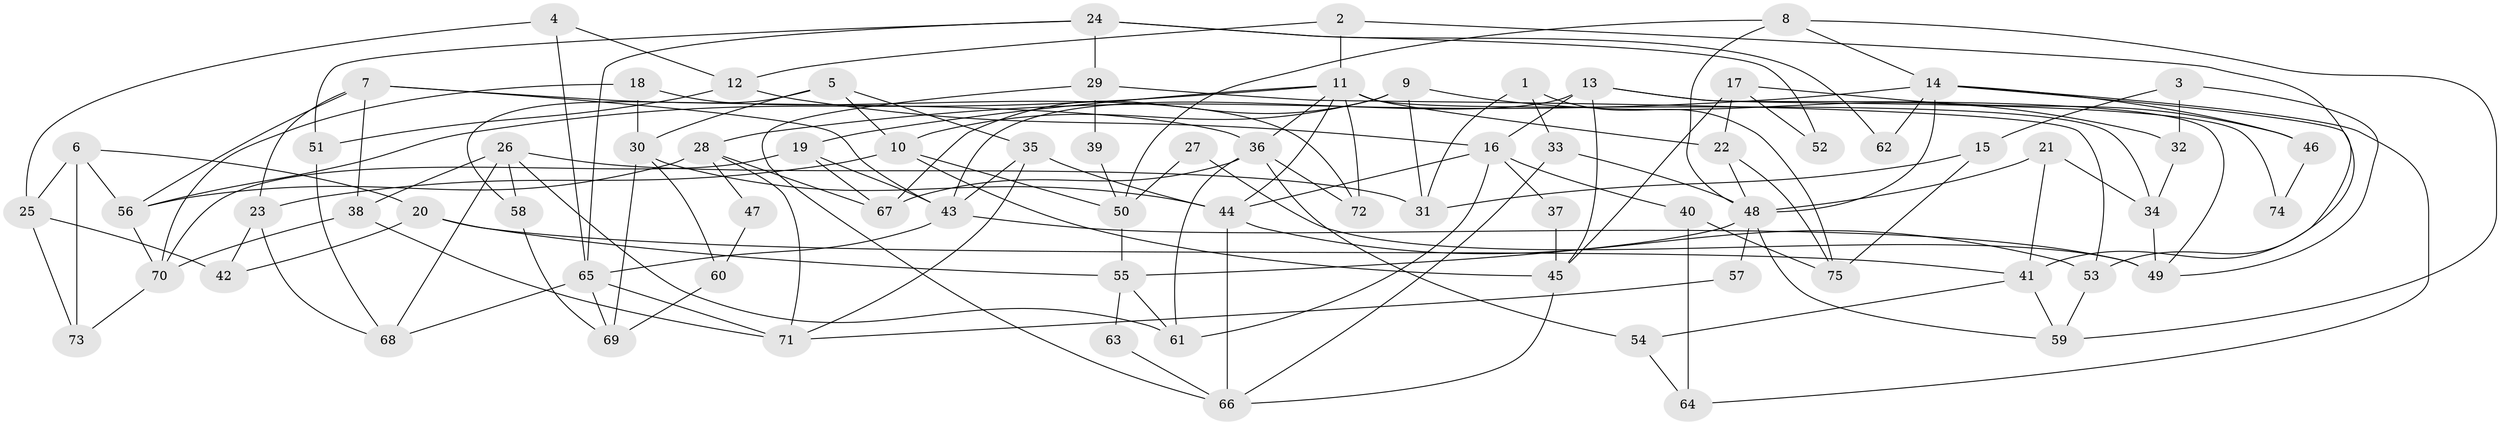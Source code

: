 // coarse degree distribution, {4: 0.2608695652173913, 3: 0.13043478260869565, 5: 0.21739130434782608, 7: 0.043478260869565216, 6: 0.13043478260869565, 8: 0.043478260869565216, 9: 0.043478260869565216, 10: 0.043478260869565216, 2: 0.08695652173913043}
// Generated by graph-tools (version 1.1) at 2025/24/03/03/25 07:24:03]
// undirected, 75 vertices, 150 edges
graph export_dot {
graph [start="1"]
  node [color=gray90,style=filled];
  1;
  2;
  3;
  4;
  5;
  6;
  7;
  8;
  9;
  10;
  11;
  12;
  13;
  14;
  15;
  16;
  17;
  18;
  19;
  20;
  21;
  22;
  23;
  24;
  25;
  26;
  27;
  28;
  29;
  30;
  31;
  32;
  33;
  34;
  35;
  36;
  37;
  38;
  39;
  40;
  41;
  42;
  43;
  44;
  45;
  46;
  47;
  48;
  49;
  50;
  51;
  52;
  53;
  54;
  55;
  56;
  57;
  58;
  59;
  60;
  61;
  62;
  63;
  64;
  65;
  66;
  67;
  68;
  69;
  70;
  71;
  72;
  73;
  74;
  75;
  1 -- 75;
  1 -- 33;
  1 -- 31;
  2 -- 11;
  2 -- 41;
  2 -- 12;
  3 -- 32;
  3 -- 49;
  3 -- 15;
  4 -- 25;
  4 -- 12;
  4 -- 65;
  5 -- 35;
  5 -- 58;
  5 -- 10;
  5 -- 30;
  6 -- 20;
  6 -- 56;
  6 -- 25;
  6 -- 73;
  7 -- 38;
  7 -- 23;
  7 -- 36;
  7 -- 43;
  7 -- 56;
  8 -- 14;
  8 -- 48;
  8 -- 50;
  8 -- 59;
  9 -- 31;
  9 -- 67;
  9 -- 10;
  9 -- 32;
  10 -- 23;
  10 -- 45;
  10 -- 50;
  11 -- 19;
  11 -- 44;
  11 -- 22;
  11 -- 34;
  11 -- 36;
  11 -- 56;
  11 -- 72;
  12 -- 16;
  12 -- 51;
  13 -- 43;
  13 -- 16;
  13 -- 45;
  13 -- 49;
  13 -- 74;
  14 -- 53;
  14 -- 28;
  14 -- 46;
  14 -- 48;
  14 -- 62;
  14 -- 64;
  15 -- 31;
  15 -- 75;
  16 -- 44;
  16 -- 61;
  16 -- 37;
  16 -- 40;
  17 -- 22;
  17 -- 45;
  17 -- 46;
  17 -- 52;
  18 -- 70;
  18 -- 72;
  18 -- 30;
  19 -- 70;
  19 -- 67;
  19 -- 43;
  20 -- 55;
  20 -- 41;
  20 -- 42;
  21 -- 34;
  21 -- 48;
  21 -- 41;
  22 -- 75;
  22 -- 48;
  23 -- 68;
  23 -- 42;
  24 -- 51;
  24 -- 65;
  24 -- 29;
  24 -- 52;
  24 -- 62;
  25 -- 42;
  25 -- 73;
  26 -- 61;
  26 -- 38;
  26 -- 31;
  26 -- 58;
  26 -- 68;
  27 -- 49;
  27 -- 50;
  28 -- 71;
  28 -- 56;
  28 -- 47;
  28 -- 67;
  29 -- 53;
  29 -- 39;
  29 -- 66;
  30 -- 44;
  30 -- 60;
  30 -- 69;
  32 -- 34;
  33 -- 66;
  33 -- 48;
  34 -- 49;
  35 -- 44;
  35 -- 43;
  35 -- 71;
  36 -- 54;
  36 -- 61;
  36 -- 67;
  36 -- 72;
  37 -- 45;
  38 -- 71;
  38 -- 70;
  39 -- 50;
  40 -- 64;
  40 -- 75;
  41 -- 59;
  41 -- 54;
  43 -- 49;
  43 -- 65;
  44 -- 66;
  44 -- 53;
  45 -- 66;
  46 -- 74;
  47 -- 60;
  48 -- 55;
  48 -- 57;
  48 -- 59;
  50 -- 55;
  51 -- 68;
  53 -- 59;
  54 -- 64;
  55 -- 61;
  55 -- 63;
  56 -- 70;
  57 -- 71;
  58 -- 69;
  60 -- 69;
  63 -- 66;
  65 -- 68;
  65 -- 69;
  65 -- 71;
  70 -- 73;
}
